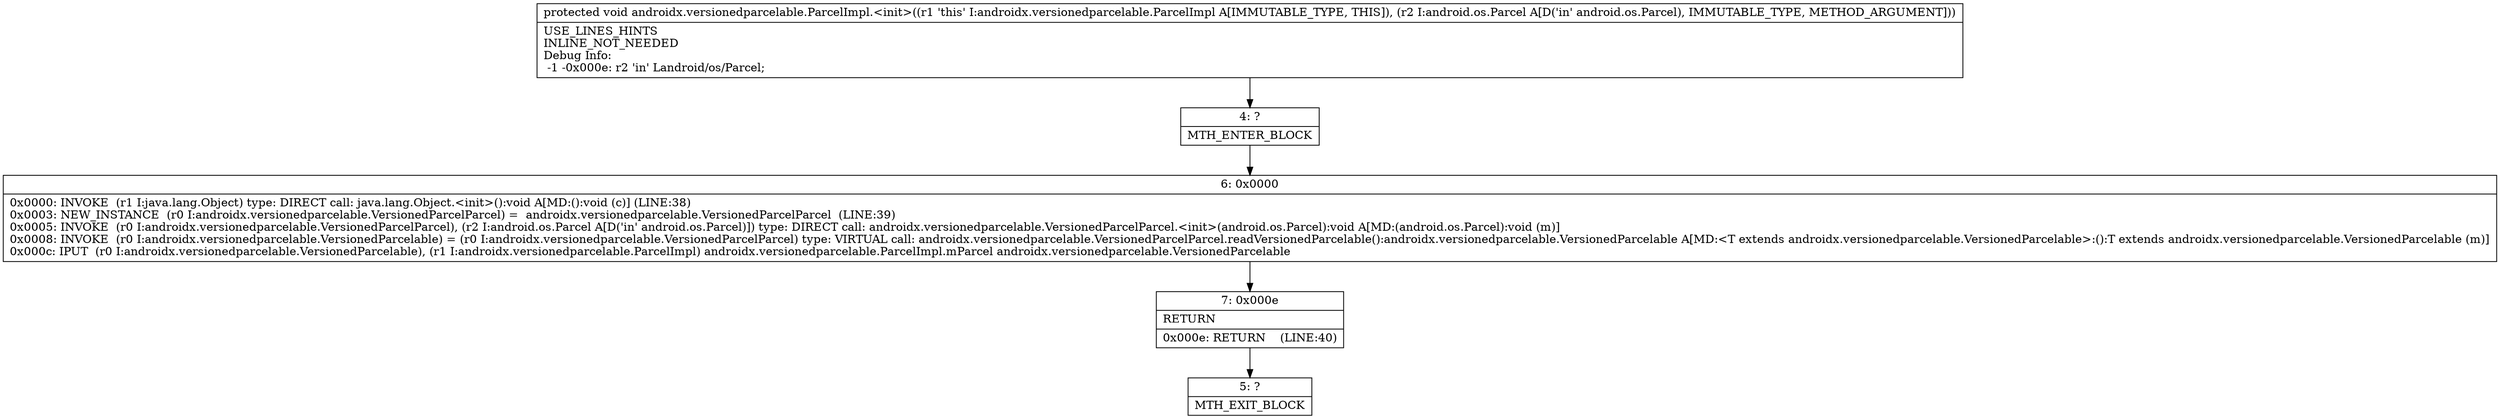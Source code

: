 digraph "CFG forandroidx.versionedparcelable.ParcelImpl.\<init\>(Landroid\/os\/Parcel;)V" {
Node_4 [shape=record,label="{4\:\ ?|MTH_ENTER_BLOCK\l}"];
Node_6 [shape=record,label="{6\:\ 0x0000|0x0000: INVOKE  (r1 I:java.lang.Object) type: DIRECT call: java.lang.Object.\<init\>():void A[MD:():void (c)] (LINE:38)\l0x0003: NEW_INSTANCE  (r0 I:androidx.versionedparcelable.VersionedParcelParcel) =  androidx.versionedparcelable.VersionedParcelParcel  (LINE:39)\l0x0005: INVOKE  (r0 I:androidx.versionedparcelable.VersionedParcelParcel), (r2 I:android.os.Parcel A[D('in' android.os.Parcel)]) type: DIRECT call: androidx.versionedparcelable.VersionedParcelParcel.\<init\>(android.os.Parcel):void A[MD:(android.os.Parcel):void (m)]\l0x0008: INVOKE  (r0 I:androidx.versionedparcelable.VersionedParcelable) = (r0 I:androidx.versionedparcelable.VersionedParcelParcel) type: VIRTUAL call: androidx.versionedparcelable.VersionedParcelParcel.readVersionedParcelable():androidx.versionedparcelable.VersionedParcelable A[MD:\<T extends androidx.versionedparcelable.VersionedParcelable\>:():T extends androidx.versionedparcelable.VersionedParcelable (m)]\l0x000c: IPUT  (r0 I:androidx.versionedparcelable.VersionedParcelable), (r1 I:androidx.versionedparcelable.ParcelImpl) androidx.versionedparcelable.ParcelImpl.mParcel androidx.versionedparcelable.VersionedParcelable \l}"];
Node_7 [shape=record,label="{7\:\ 0x000e|RETURN\l|0x000e: RETURN    (LINE:40)\l}"];
Node_5 [shape=record,label="{5\:\ ?|MTH_EXIT_BLOCK\l}"];
MethodNode[shape=record,label="{protected void androidx.versionedparcelable.ParcelImpl.\<init\>((r1 'this' I:androidx.versionedparcelable.ParcelImpl A[IMMUTABLE_TYPE, THIS]), (r2 I:android.os.Parcel A[D('in' android.os.Parcel), IMMUTABLE_TYPE, METHOD_ARGUMENT]))  | USE_LINES_HINTS\lINLINE_NOT_NEEDED\lDebug Info:\l  \-1 \-0x000e: r2 'in' Landroid\/os\/Parcel;\l}"];
MethodNode -> Node_4;Node_4 -> Node_6;
Node_6 -> Node_7;
Node_7 -> Node_5;
}

